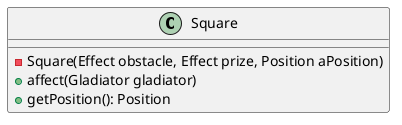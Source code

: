 @startuml

class Square {
    -Square(Effect obstacle, Effect prize, Position aPosition)
    +affect(Gladiator gladiator)
    +getPosition(): Position
}

@enduml